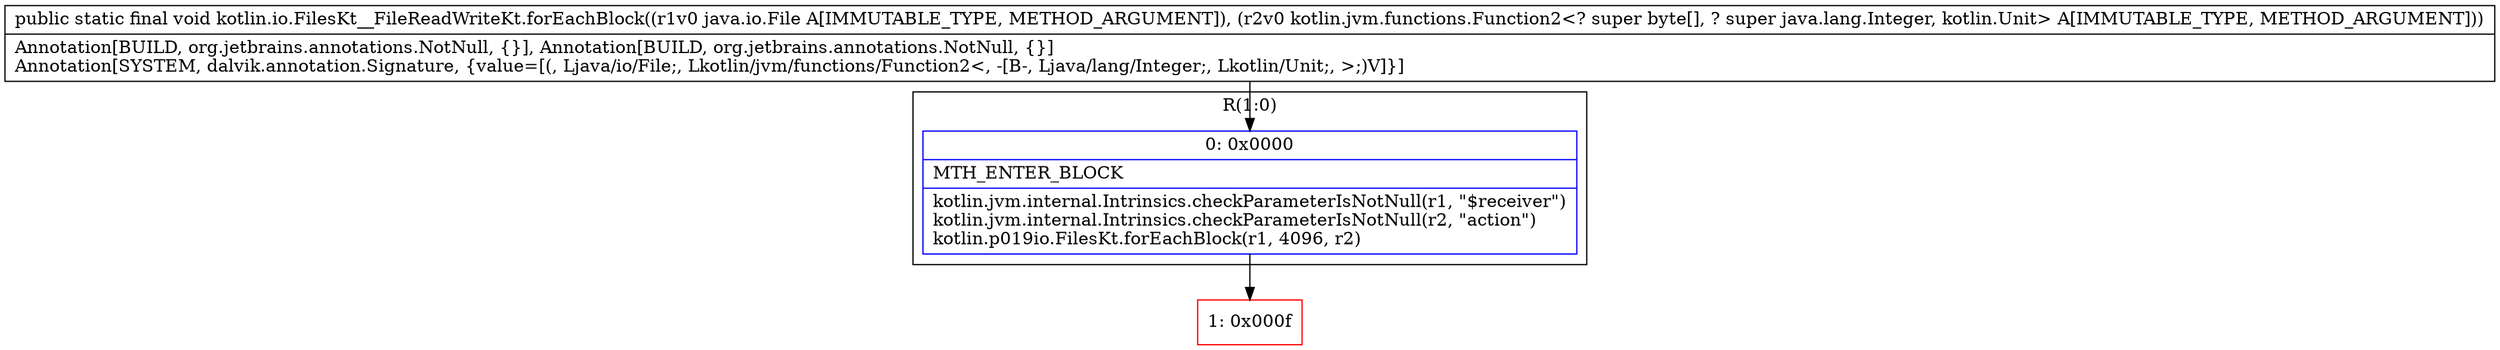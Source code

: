 digraph "CFG forkotlin.io.FilesKt__FileReadWriteKt.forEachBlock(Ljava\/io\/File;Lkotlin\/jvm\/functions\/Function2;)V" {
subgraph cluster_Region_1230879504 {
label = "R(1:0)";
node [shape=record,color=blue];
Node_0 [shape=record,label="{0\:\ 0x0000|MTH_ENTER_BLOCK\l|kotlin.jvm.internal.Intrinsics.checkParameterIsNotNull(r1, \"$receiver\")\lkotlin.jvm.internal.Intrinsics.checkParameterIsNotNull(r2, \"action\")\lkotlin.p019io.FilesKt.forEachBlock(r1, 4096, r2)\l}"];
}
Node_1 [shape=record,color=red,label="{1\:\ 0x000f}"];
MethodNode[shape=record,label="{public static final void kotlin.io.FilesKt__FileReadWriteKt.forEachBlock((r1v0 java.io.File A[IMMUTABLE_TYPE, METHOD_ARGUMENT]), (r2v0 kotlin.jvm.functions.Function2\<? super byte[], ? super java.lang.Integer, kotlin.Unit\> A[IMMUTABLE_TYPE, METHOD_ARGUMENT]))  | Annotation[BUILD, org.jetbrains.annotations.NotNull, \{\}], Annotation[BUILD, org.jetbrains.annotations.NotNull, \{\}]\lAnnotation[SYSTEM, dalvik.annotation.Signature, \{value=[(, Ljava\/io\/File;, Lkotlin\/jvm\/functions\/Function2\<, \-[B\-, Ljava\/lang\/Integer;, Lkotlin\/Unit;, \>;)V]\}]\l}"];
MethodNode -> Node_0;
Node_0 -> Node_1;
}

